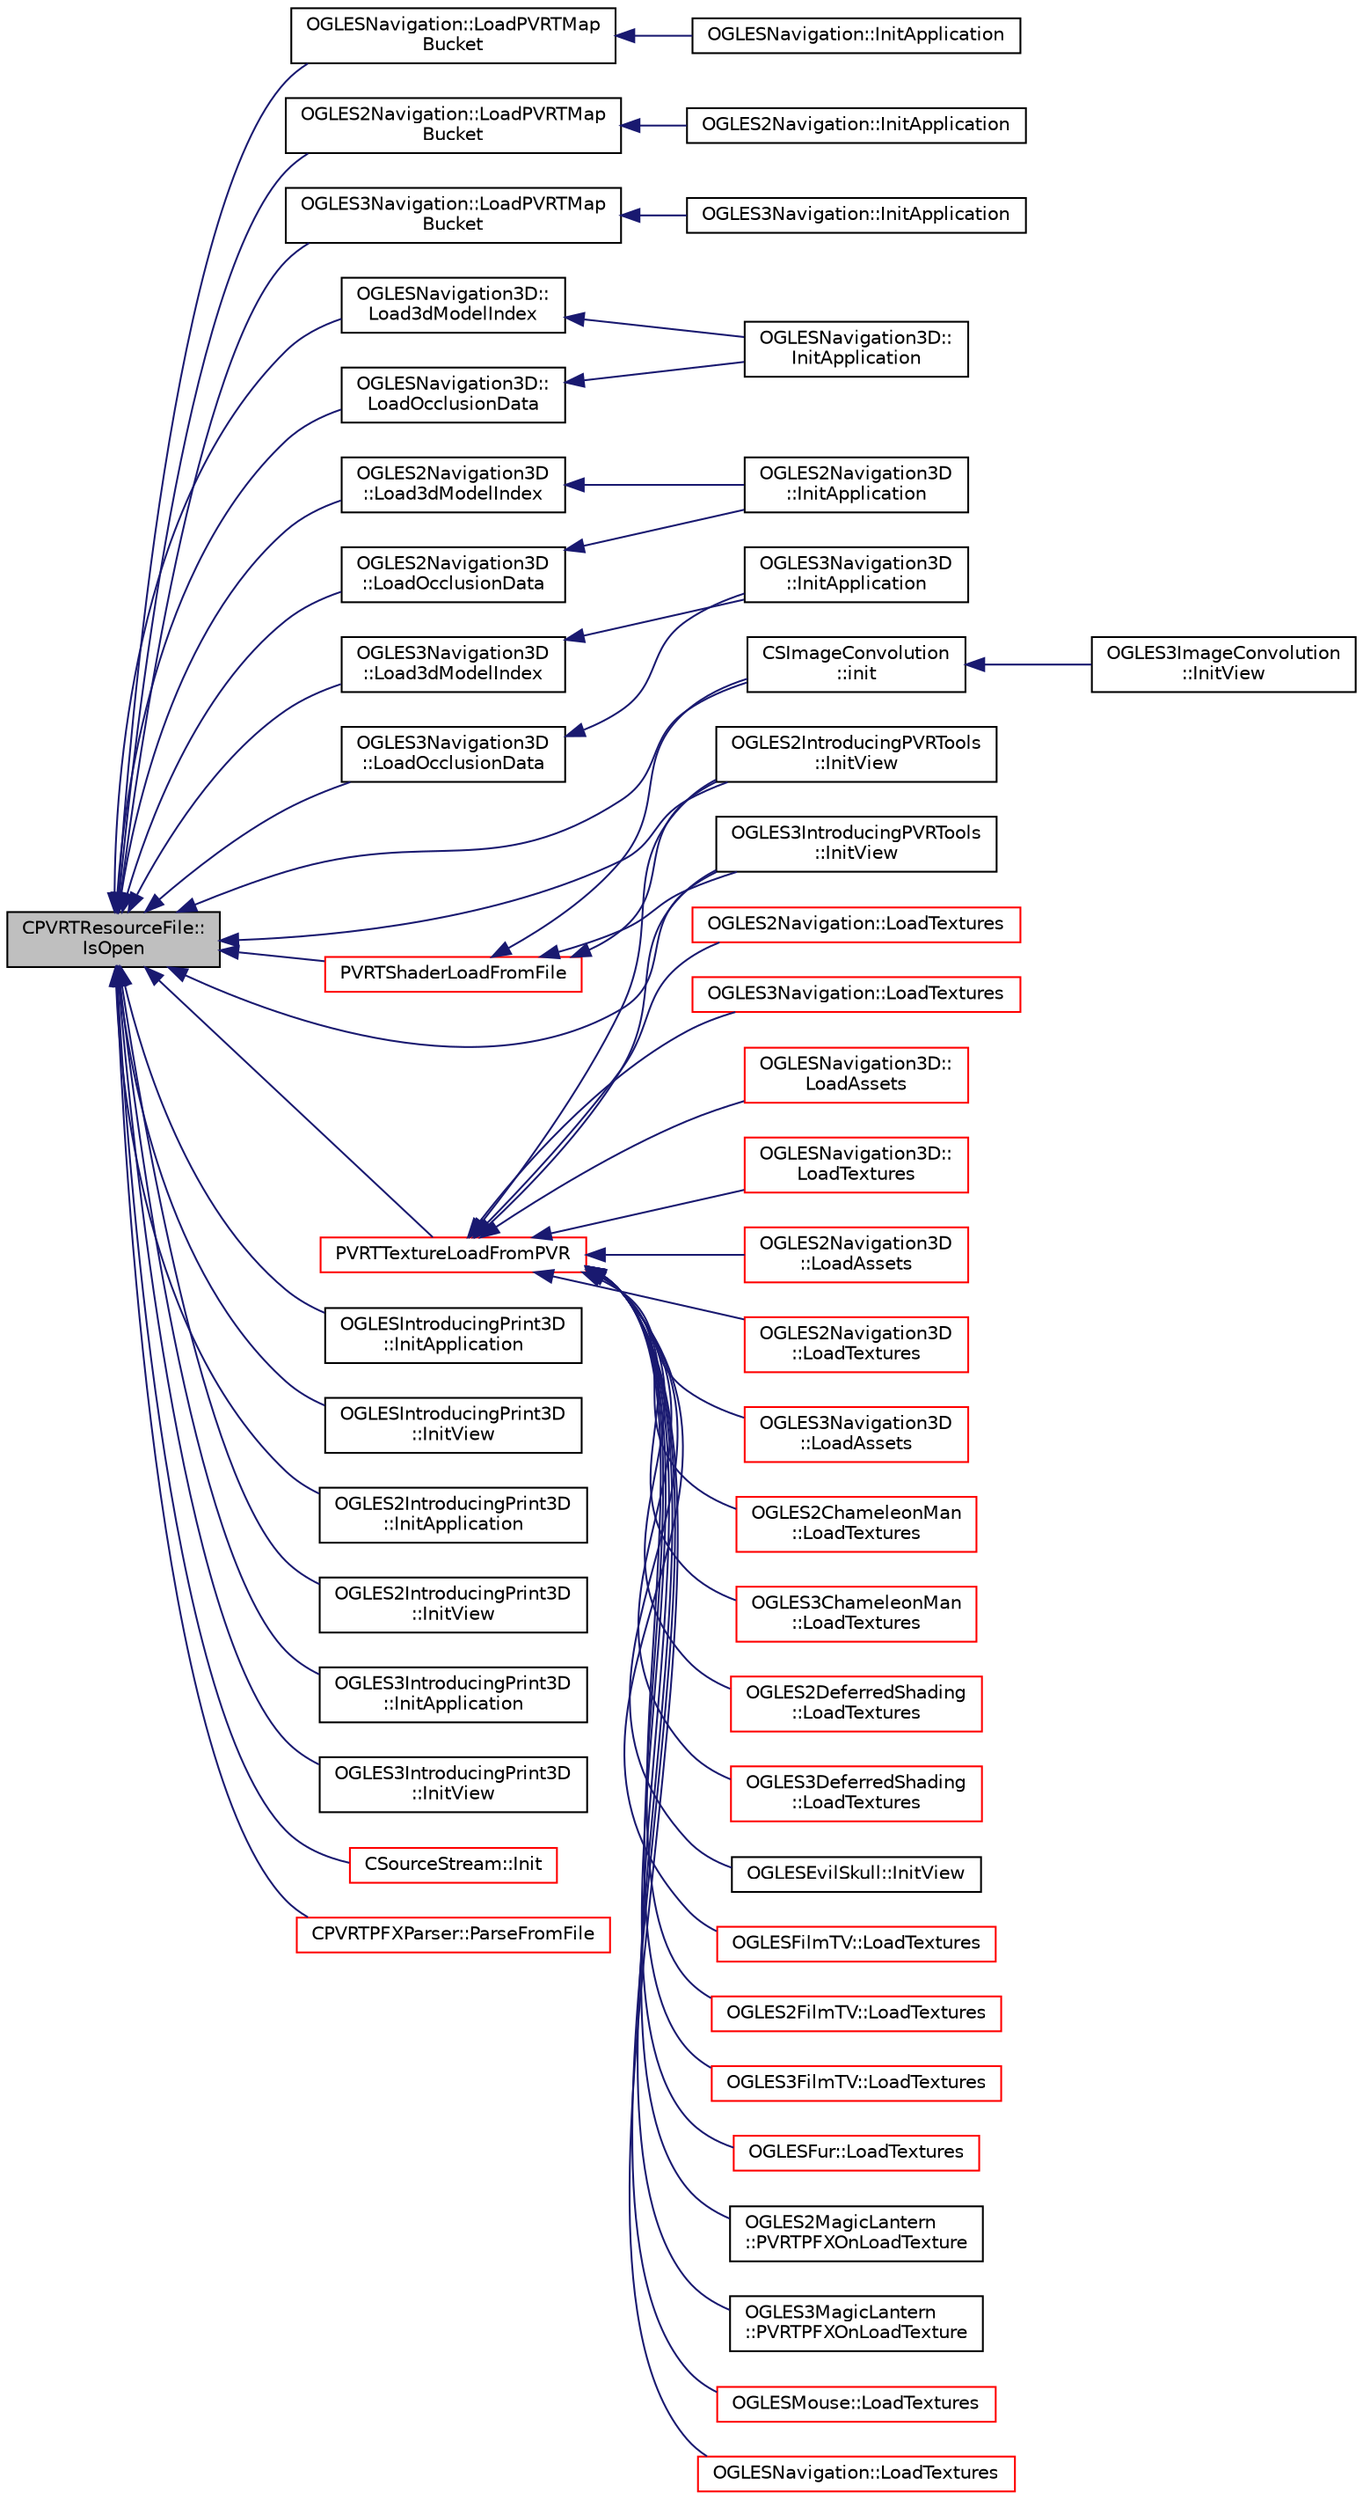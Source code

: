 digraph "CPVRTResourceFile::IsOpen"
{
  edge [fontname="Helvetica",fontsize="10",labelfontname="Helvetica",labelfontsize="10"];
  node [fontname="Helvetica",fontsize="10",shape=record];
  rankdir="LR";
  Node1 [label="CPVRTResourceFile::\lIsOpen",height=0.2,width=0.4,color="black", fillcolor="grey75", style="filled", fontcolor="black"];
  Node1 -> Node2 [dir="back",color="midnightblue",fontsize="10",style="solid"];
  Node2 [label="OGLESNavigation::LoadPVRTMap\lBucket",height=0.2,width=0.4,color="black", fillcolor="white", style="filled",URL="$class_o_g_l_e_s_navigation.html#ac7cf56adfd443b5de90ad0a62f608c5e"];
  Node2 -> Node3 [dir="back",color="midnightblue",fontsize="10",style="solid"];
  Node3 [label="OGLESNavigation::InitApplication",height=0.2,width=0.4,color="black", fillcolor="white", style="filled",URL="$class_o_g_l_e_s_navigation.html#a077baeb03a6b17c3efe03d0cfb4cd72b"];
  Node1 -> Node4 [dir="back",color="midnightblue",fontsize="10",style="solid"];
  Node4 [label="OGLES2Navigation::LoadPVRTMap\lBucket",height=0.2,width=0.4,color="black", fillcolor="white", style="filled",URL="$class_o_g_l_e_s2_navigation.html#abd32c6e0d0efa5e7d2595848e020f6e1"];
  Node4 -> Node5 [dir="back",color="midnightblue",fontsize="10",style="solid"];
  Node5 [label="OGLES2Navigation::InitApplication",height=0.2,width=0.4,color="black", fillcolor="white", style="filled",URL="$class_o_g_l_e_s2_navigation.html#a22f3f0435c3f0f98c7cbcc275f91fef4"];
  Node1 -> Node6 [dir="back",color="midnightblue",fontsize="10",style="solid"];
  Node6 [label="OGLES3Navigation::LoadPVRTMap\lBucket",height=0.2,width=0.4,color="black", fillcolor="white", style="filled",URL="$class_o_g_l_e_s3_navigation.html#a21a322f2a42e5d10a788744332209782"];
  Node6 -> Node7 [dir="back",color="midnightblue",fontsize="10",style="solid"];
  Node7 [label="OGLES3Navigation::InitApplication",height=0.2,width=0.4,color="black", fillcolor="white", style="filled",URL="$class_o_g_l_e_s3_navigation.html#a7207a07b119004ef40e4ad74bf2bb579"];
  Node1 -> Node8 [dir="back",color="midnightblue",fontsize="10",style="solid"];
  Node8 [label="OGLESNavigation3D::\lLoad3dModelIndex",height=0.2,width=0.4,color="black", fillcolor="white", style="filled",URL="$class_o_g_l_e_s_navigation3_d.html#ad219541b28e51b8ef2071760bc97ec9e"];
  Node8 -> Node9 [dir="back",color="midnightblue",fontsize="10",style="solid"];
  Node9 [label="OGLESNavigation3D::\lInitApplication",height=0.2,width=0.4,color="black", fillcolor="white", style="filled",URL="$class_o_g_l_e_s_navigation3_d.html#a7021194693eee5f436a0a7b00b0cf010"];
  Node1 -> Node10 [dir="back",color="midnightblue",fontsize="10",style="solid"];
  Node10 [label="OGLESNavigation3D::\lLoadOcclusionData",height=0.2,width=0.4,color="black", fillcolor="white", style="filled",URL="$class_o_g_l_e_s_navigation3_d.html#a54c1d517411565e81e9dd7c34a1265f8"];
  Node10 -> Node9 [dir="back",color="midnightblue",fontsize="10",style="solid"];
  Node1 -> Node11 [dir="back",color="midnightblue",fontsize="10",style="solid"];
  Node11 [label="OGLES2Navigation3D\l::Load3dModelIndex",height=0.2,width=0.4,color="black", fillcolor="white", style="filled",URL="$class_o_g_l_e_s2_navigation3_d.html#abf5968e31fefea19cbd49a8f2b029048"];
  Node11 -> Node12 [dir="back",color="midnightblue",fontsize="10",style="solid"];
  Node12 [label="OGLES2Navigation3D\l::InitApplication",height=0.2,width=0.4,color="black", fillcolor="white", style="filled",URL="$class_o_g_l_e_s2_navigation3_d.html#a3ebe1153920f498bae64a995c38c7cdd"];
  Node1 -> Node13 [dir="back",color="midnightblue",fontsize="10",style="solid"];
  Node13 [label="OGLES2Navigation3D\l::LoadOcclusionData",height=0.2,width=0.4,color="black", fillcolor="white", style="filled",URL="$class_o_g_l_e_s2_navigation3_d.html#a061c1a0bf803aabc0e8720dae1fc723e"];
  Node13 -> Node12 [dir="back",color="midnightblue",fontsize="10",style="solid"];
  Node1 -> Node14 [dir="back",color="midnightblue",fontsize="10",style="solid"];
  Node14 [label="OGLES3Navigation3D\l::Load3dModelIndex",height=0.2,width=0.4,color="black", fillcolor="white", style="filled",URL="$class_o_g_l_e_s3_navigation3_d.html#a1415d966b29ede920c2f8ab3abd60809"];
  Node14 -> Node15 [dir="back",color="midnightblue",fontsize="10",style="solid"];
  Node15 [label="OGLES3Navigation3D\l::InitApplication",height=0.2,width=0.4,color="black", fillcolor="white", style="filled",URL="$class_o_g_l_e_s3_navigation3_d.html#ac66ab3a2968012e92bbe5aee00a88632"];
  Node1 -> Node16 [dir="back",color="midnightblue",fontsize="10",style="solid"];
  Node16 [label="OGLES3Navigation3D\l::LoadOcclusionData",height=0.2,width=0.4,color="black", fillcolor="white", style="filled",URL="$class_o_g_l_e_s3_navigation3_d.html#a94cc732192a236270fc54f0251b66d05"];
  Node16 -> Node15 [dir="back",color="midnightblue",fontsize="10",style="solid"];
  Node1 -> Node17 [dir="back",color="midnightblue",fontsize="10",style="solid"];
  Node17 [label="OGLES2IntroducingPVRTools\l::InitView",height=0.2,width=0.4,color="black", fillcolor="white", style="filled",URL="$class_o_g_l_e_s2_introducing_p_v_r_tools.html#a885ab6eab7329e37287a72058044bce6"];
  Node1 -> Node18 [dir="back",color="midnightblue",fontsize="10",style="solid"];
  Node18 [label="OGLES3IntroducingPVRTools\l::InitView",height=0.2,width=0.4,color="black", fillcolor="white", style="filled",URL="$class_o_g_l_e_s3_introducing_p_v_r_tools.html#a584e7909eb20ad75038c6a353b80e1d5"];
  Node1 -> Node19 [dir="back",color="midnightblue",fontsize="10",style="solid"];
  Node19 [label="OGLESIntroducingPrint3D\l::InitApplication",height=0.2,width=0.4,color="black", fillcolor="white", style="filled",URL="$class_o_g_l_e_s_introducing_print3_d.html#a1577668f99803b95200ac067b55d351c"];
  Node1 -> Node20 [dir="back",color="midnightblue",fontsize="10",style="solid"];
  Node20 [label="OGLESIntroducingPrint3D\l::InitView",height=0.2,width=0.4,color="black", fillcolor="white", style="filled",URL="$class_o_g_l_e_s_introducing_print3_d.html#a1920276802bba11772582263855520a5"];
  Node1 -> Node21 [dir="back",color="midnightblue",fontsize="10",style="solid"];
  Node21 [label="OGLES2IntroducingPrint3D\l::InitApplication",height=0.2,width=0.4,color="black", fillcolor="white", style="filled",URL="$class_o_g_l_e_s2_introducing_print3_d.html#ac63dd04dd03b97af17e228c826b21135"];
  Node1 -> Node22 [dir="back",color="midnightblue",fontsize="10",style="solid"];
  Node22 [label="OGLES2IntroducingPrint3D\l::InitView",height=0.2,width=0.4,color="black", fillcolor="white", style="filled",URL="$class_o_g_l_e_s2_introducing_print3_d.html#a38d370bb4494d83809228bec1ea9a52f"];
  Node1 -> Node23 [dir="back",color="midnightblue",fontsize="10",style="solid"];
  Node23 [label="OGLES3IntroducingPrint3D\l::InitApplication",height=0.2,width=0.4,color="black", fillcolor="white", style="filled",URL="$class_o_g_l_e_s3_introducing_print3_d.html#a2280934b49ab51dd9db3026d9f209405"];
  Node1 -> Node24 [dir="back",color="midnightblue",fontsize="10",style="solid"];
  Node24 [label="OGLES3IntroducingPrint3D\l::InitView",height=0.2,width=0.4,color="black", fillcolor="white", style="filled",URL="$class_o_g_l_e_s3_introducing_print3_d.html#a5ac4bcf26918dcc91dd87473f8b5b57b"];
  Node1 -> Node25 [dir="back",color="midnightblue",fontsize="10",style="solid"];
  Node25 [label="CSImageConvolution\l::init",height=0.2,width=0.4,color="black", fillcolor="white", style="filled",URL="$class_c_s_image_convolution.html#ade1af7c73b7f73759fb870f6c850228a"];
  Node25 -> Node26 [dir="back",color="midnightblue",fontsize="10",style="solid"];
  Node26 [label="OGLES3ImageConvolution\l::InitView",height=0.2,width=0.4,color="black", fillcolor="white", style="filled",URL="$class_o_g_l_e_s3_image_convolution.html#afe6795320d4afc3f6ee900541a98be13"];
  Node1 -> Node27 [dir="back",color="midnightblue",fontsize="10",style="solid"];
  Node27 [label="PVRTTextureLoadFromPVR",height=0.2,width=0.4,color="red", fillcolor="white", style="filled",URL="$group___a_p_i___o_g_l_e_s3.html#ga6eecac4c871ba7ccdd0ef4b057a7d596",tooltip="Allows textures to be stored in binary PVR files and loaded in. Can load parts of a mipmaped texture ..."];
  Node27 -> Node28 [dir="back",color="midnightblue",fontsize="10",style="solid"];
  Node28 [label="OGLES2ChameleonMan\l::LoadTextures",height=0.2,width=0.4,color="red", fillcolor="white", style="filled",URL="$class_o_g_l_e_s2_chameleon_man.html#ae9d5bad2b3382b59cb57209555d59e32"];
  Node27 -> Node29 [dir="back",color="midnightblue",fontsize="10",style="solid"];
  Node29 [label="OGLES3ChameleonMan\l::LoadTextures",height=0.2,width=0.4,color="red", fillcolor="white", style="filled",URL="$class_o_g_l_e_s3_chameleon_man.html#a8619130b98baf8ad510cfe5270e0d606"];
  Node27 -> Node30 [dir="back",color="midnightblue",fontsize="10",style="solid"];
  Node30 [label="OGLES2DeferredShading\l::LoadTextures",height=0.2,width=0.4,color="red", fillcolor="white", style="filled",URL="$class_o_g_l_e_s2_deferred_shading.html#ac04009ab56364958babab5b5afcd3dc7"];
  Node27 -> Node31 [dir="back",color="midnightblue",fontsize="10",style="solid"];
  Node31 [label="OGLES3DeferredShading\l::LoadTextures",height=0.2,width=0.4,color="red", fillcolor="white", style="filled",URL="$class_o_g_l_e_s3_deferred_shading.html#a68023121473d6250f56c813dac5d0204"];
  Node27 -> Node32 [dir="back",color="midnightblue",fontsize="10",style="solid"];
  Node32 [label="OGLESEvilSkull::InitView",height=0.2,width=0.4,color="black", fillcolor="white", style="filled",URL="$class_o_g_l_e_s_evil_skull.html#a49d0169987b3b97de24d9cfd52c86a8c"];
  Node27 -> Node33 [dir="back",color="midnightblue",fontsize="10",style="solid"];
  Node33 [label="OGLESFilmTV::LoadTextures",height=0.2,width=0.4,color="red", fillcolor="white", style="filled",URL="$class_o_g_l_e_s_film_t_v.html#adb417d352deedf0a4cbc7ab2db274682"];
  Node27 -> Node34 [dir="back",color="midnightblue",fontsize="10",style="solid"];
  Node34 [label="OGLES2FilmTV::LoadTextures",height=0.2,width=0.4,color="red", fillcolor="white", style="filled",URL="$class_o_g_l_e_s2_film_t_v.html#ac02b046a1039e085096b5352bf78a776"];
  Node27 -> Node35 [dir="back",color="midnightblue",fontsize="10",style="solid"];
  Node35 [label="OGLES3FilmTV::LoadTextures",height=0.2,width=0.4,color="red", fillcolor="white", style="filled",URL="$class_o_g_l_e_s3_film_t_v.html#a31ffd7f6fd605617a316e3b89b9841c9"];
  Node27 -> Node36 [dir="back",color="midnightblue",fontsize="10",style="solid"];
  Node36 [label="OGLESFur::LoadTextures",height=0.2,width=0.4,color="red", fillcolor="white", style="filled",URL="$class_o_g_l_e_s_fur.html#add3a344d736ee932f64fe78ea7534dbf"];
  Node27 -> Node37 [dir="back",color="midnightblue",fontsize="10",style="solid"];
  Node37 [label="OGLES2MagicLantern\l::PVRTPFXOnLoadTexture",height=0.2,width=0.4,color="black", fillcolor="white", style="filled",URL="$class_o_g_l_e_s2_magic_lantern.html#a1acf935737794f6c7d6408aaa298d31b"];
  Node27 -> Node38 [dir="back",color="midnightblue",fontsize="10",style="solid"];
  Node38 [label="OGLES3MagicLantern\l::PVRTPFXOnLoadTexture",height=0.2,width=0.4,color="black", fillcolor="white", style="filled",URL="$class_o_g_l_e_s3_magic_lantern.html#a04772e79a905e4d11c59f3d69171097c"];
  Node27 -> Node39 [dir="back",color="midnightblue",fontsize="10",style="solid"];
  Node39 [label="OGLESMouse::LoadTextures",height=0.2,width=0.4,color="red", fillcolor="white", style="filled",URL="$class_o_g_l_e_s_mouse.html#a165ffeaf9b0b8a82da05d1481dc13274"];
  Node27 -> Node40 [dir="back",color="midnightblue",fontsize="10",style="solid"];
  Node40 [label="OGLESNavigation::LoadTextures",height=0.2,width=0.4,color="red", fillcolor="white", style="filled",URL="$class_o_g_l_e_s_navigation.html#a1bc8126d198cb9d9e96ed97e703f4406"];
  Node27 -> Node41 [dir="back",color="midnightblue",fontsize="10",style="solid"];
  Node41 [label="OGLES2Navigation::LoadTextures",height=0.2,width=0.4,color="red", fillcolor="white", style="filled",URL="$class_o_g_l_e_s2_navigation.html#ac37192e2b0d4e502726936f4fa737b0c"];
  Node27 -> Node42 [dir="back",color="midnightblue",fontsize="10",style="solid"];
  Node42 [label="OGLES3Navigation::LoadTextures",height=0.2,width=0.4,color="red", fillcolor="white", style="filled",URL="$class_o_g_l_e_s3_navigation.html#ac683cfcf3d2bcaaa5c6ead232405e83b"];
  Node27 -> Node43 [dir="back",color="midnightblue",fontsize="10",style="solid"];
  Node43 [label="OGLESNavigation3D::\lLoadAssets",height=0.2,width=0.4,color="red", fillcolor="white", style="filled",URL="$class_o_g_l_e_s_navigation3_d.html#a074cf37f2ce799f5110126e43b7f81ea"];
  Node27 -> Node44 [dir="back",color="midnightblue",fontsize="10",style="solid"];
  Node44 [label="OGLESNavigation3D::\lLoadTextures",height=0.2,width=0.4,color="red", fillcolor="white", style="filled",URL="$class_o_g_l_e_s_navigation3_d.html#aa3d24ca68c6d99b00b867c59bad52587"];
  Node27 -> Node45 [dir="back",color="midnightblue",fontsize="10",style="solid"];
  Node45 [label="OGLES2Navigation3D\l::LoadAssets",height=0.2,width=0.4,color="red", fillcolor="white", style="filled",URL="$class_o_g_l_e_s2_navigation3_d.html#a44021b8be24e6c6a2e1b5a1a8394fe8e"];
  Node27 -> Node46 [dir="back",color="midnightblue",fontsize="10",style="solid"];
  Node46 [label="OGLES2Navigation3D\l::LoadTextures",height=0.2,width=0.4,color="red", fillcolor="white", style="filled",URL="$class_o_g_l_e_s2_navigation3_d.html#ab3de1f3bc50a300eb17781f73a6b7628"];
  Node27 -> Node47 [dir="back",color="midnightblue",fontsize="10",style="solid"];
  Node47 [label="OGLES3Navigation3D\l::LoadAssets",height=0.2,width=0.4,color="red", fillcolor="white", style="filled",URL="$class_o_g_l_e_s3_navigation3_d.html#a74e35de3032850cd4ef7a42786ce75fb"];
  Node27 -> Node17 [dir="back",color="midnightblue",fontsize="10",style="solid"];
  Node27 -> Node18 [dir="back",color="midnightblue",fontsize="10",style="solid"];
  Node1 -> Node48 [dir="back",color="midnightblue",fontsize="10",style="solid"];
  Node48 [label="PVRTShaderLoadFromFile",height=0.2,width=0.4,color="red", fillcolor="white", style="filled",URL="$group___a_p_i___o_g_l_e_s2.html#ga568b6b49364c381f51f873e86d125138",tooltip="Loads a shader file into memory and passes it to the GL. It also passes defines that need to be pre-a..."];
  Node48 -> Node17 [dir="back",color="midnightblue",fontsize="10",style="solid"];
  Node48 -> Node18 [dir="back",color="midnightblue",fontsize="10",style="solid"];
  Node48 -> Node25 [dir="back",color="midnightblue",fontsize="10",style="solid"];
  Node1 -> Node49 [dir="back",color="midnightblue",fontsize="10",style="solid"];
  Node49 [label="CSourceStream::Init",height=0.2,width=0.4,color="red", fillcolor="white", style="filled",URL="$class_c_source_stream.html#ab0ebb0e543b50e391d1e73a8cf40162e"];
  Node1 -> Node50 [dir="back",color="midnightblue",fontsize="10",style="solid"];
  Node50 [label="CPVRTPFXParser::ParseFromFile",height=0.2,width=0.4,color="red", fillcolor="white", style="filled",URL="$class_c_p_v_r_t_p_f_x_parser.html#ae1a2dba178d9960729d6c5a04255370f",tooltip="Reads the PFX file and calls the parser. "];
}
